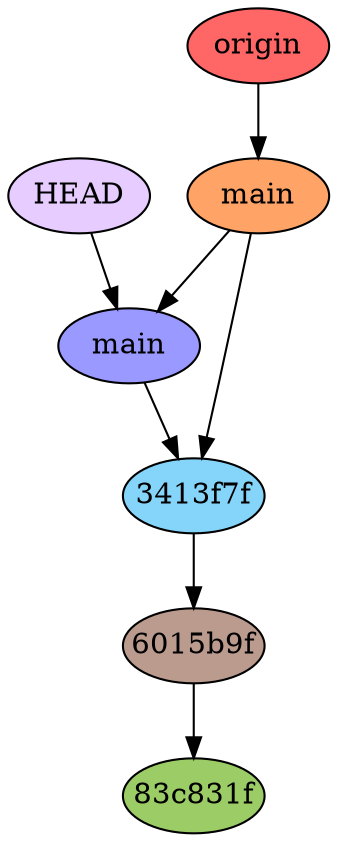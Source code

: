 digraph auto {
	graph [bgcolor=transparent]
	node [fixedsize=true style=filled width=0.95]
	"83c831f0b085c70509b1fbb0a0131a9a32e691ac" [label="83c831f" fillcolor="#9ccc66"]
	"6015b9f19393e2b6973ff3f0bdbbe73b1616a4b8" [label="6015b9f" fillcolor="#bc9b8f"]
	"6015b9f19393e2b6973ff3f0bdbbe73b1616a4b8" -> "83c831f0b085c70509b1fbb0a0131a9a32e691ac"
	"3413f7fd3f71b92a51dabd7c75c625e5910d2f98" [label="3413f7f" fillcolor="#85d5fa"]
	"3413f7fd3f71b92a51dabd7c75c625e5910d2f98" -> "6015b9f19393e2b6973ff3f0bdbbe73b1616a4b8"
	main [label=main fillcolor="#9999ff"]
	main -> "3413f7fd3f71b92a51dabd7c75c625e5910d2f98"
	HEAD [label=HEAD fillcolor="#e6ccff"]
	HEAD -> main
	"origin/main" [label=main fillcolor="#ffa366"]
	"origin/main" -> "3413f7fd3f71b92a51dabd7c75c625e5910d2f98"
	origin [label=origin fillcolor="#ff6666"]
	origin -> "origin/main"
	"origin/main" -> main
}
